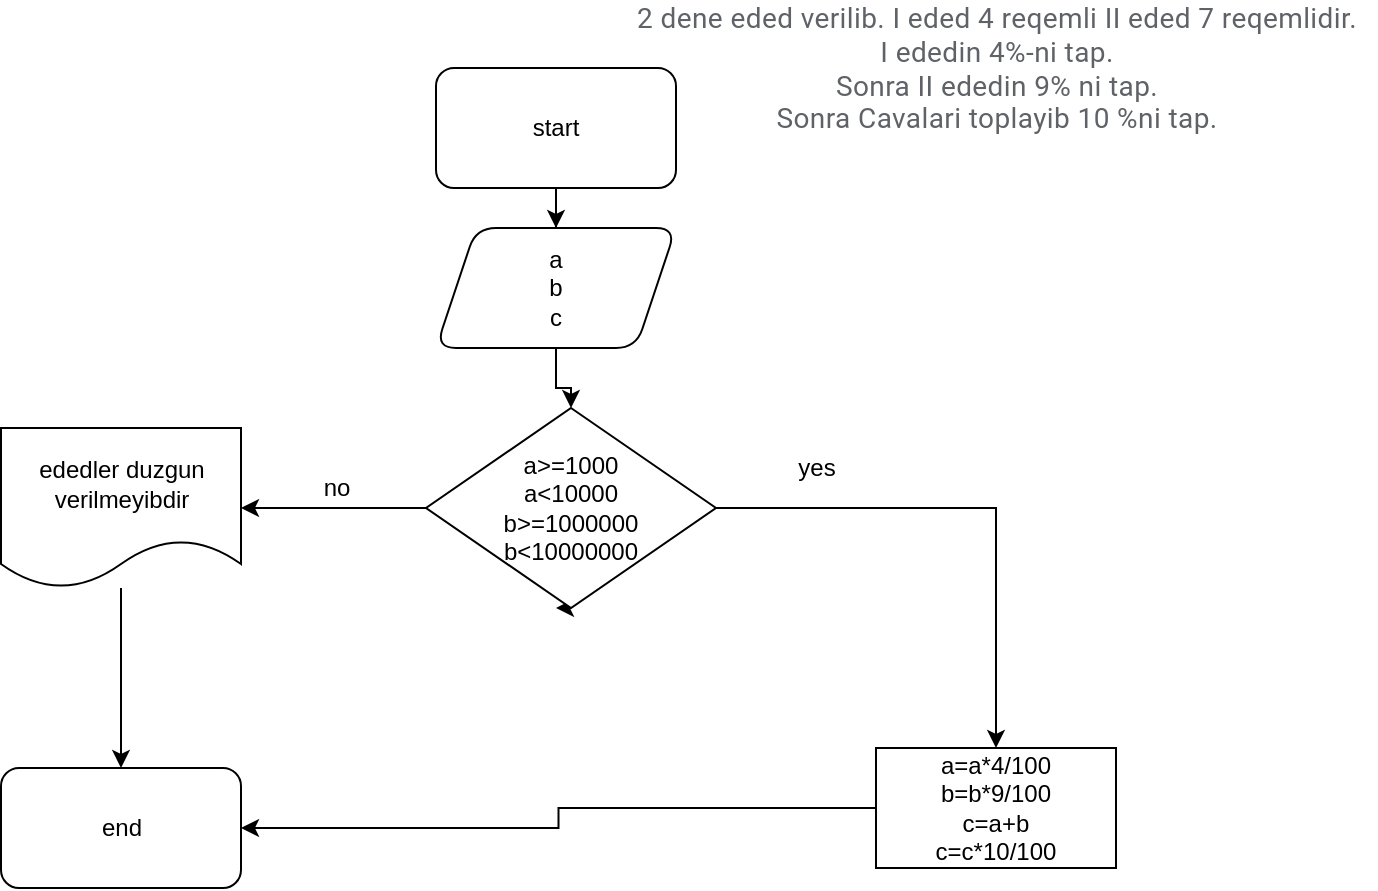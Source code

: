 <mxfile version="16.6.5" type="device"><diagram id="C5RBs43oDa-KdzZeNtuy" name="Page-1"><mxGraphModel dx="1278" dy="617" grid="1" gridSize="10" guides="1" tooltips="1" connect="1" arrows="1" fold="1" page="1" pageScale="1" pageWidth="827" pageHeight="1169" math="0" shadow="0"><root><mxCell id="WIyWlLk6GJQsqaUBKTNV-0"/><mxCell id="WIyWlLk6GJQsqaUBKTNV-1" parent="WIyWlLk6GJQsqaUBKTNV-0"/><mxCell id="VYJQ5KUWUoamfsEp3REf-3" value="" style="edgeStyle=orthogonalEdgeStyle;rounded=0;orthogonalLoop=1;jettySize=auto;html=1;" edge="1" parent="WIyWlLk6GJQsqaUBKTNV-1" source="VYJQ5KUWUoamfsEp3REf-0" target="VYJQ5KUWUoamfsEp3REf-2"><mxGeometry relative="1" as="geometry"/></mxCell><mxCell id="VYJQ5KUWUoamfsEp3REf-0" value="start" style="rounded=1;whiteSpace=wrap;html=1;" vertex="1" parent="WIyWlLk6GJQsqaUBKTNV-1"><mxGeometry x="270" y="50" width="120" height="60" as="geometry"/></mxCell><mxCell id="VYJQ5KUWUoamfsEp3REf-1" value="&lt;span style=&quot;color: rgb(95 , 99 , 104) ; font-family: &amp;#34;roboto&amp;#34; , &amp;#34;robotodraft&amp;#34; , &amp;#34;helvetica&amp;#34; , &amp;#34;arial&amp;#34; , sans-serif ; font-size: 14px ; letter-spacing: 0.2px ; background-color: rgb(255 , 255 , 255)&quot;&gt;2 dene eded verilib. I eded 4 reqemli II eded 7 reqemlidir.&lt;/span&gt;&lt;br style=&quot;color: rgb(95 , 99 , 104) ; font-family: &amp;#34;roboto&amp;#34; , &amp;#34;robotodraft&amp;#34; , &amp;#34;helvetica&amp;#34; , &amp;#34;arial&amp;#34; , sans-serif ; font-size: 14px ; letter-spacing: 0.2px ; background-color: rgb(255 , 255 , 255)&quot;&gt;&lt;span style=&quot;color: rgb(95 , 99 , 104) ; font-family: &amp;#34;roboto&amp;#34; , &amp;#34;robotodraft&amp;#34; , &amp;#34;helvetica&amp;#34; , &amp;#34;arial&amp;#34; , sans-serif ; font-size: 14px ; letter-spacing: 0.2px ; background-color: rgb(255 , 255 , 255)&quot;&gt;I ededin 4%-ni tap.&lt;/span&gt;&lt;br style=&quot;color: rgb(95 , 99 , 104) ; font-family: &amp;#34;roboto&amp;#34; , &amp;#34;robotodraft&amp;#34; , &amp;#34;helvetica&amp;#34; , &amp;#34;arial&amp;#34; , sans-serif ; font-size: 14px ; letter-spacing: 0.2px ; background-color: rgb(255 , 255 , 255)&quot;&gt;&lt;span style=&quot;color: rgb(95 , 99 , 104) ; font-family: &amp;#34;roboto&amp;#34; , &amp;#34;robotodraft&amp;#34; , &amp;#34;helvetica&amp;#34; , &amp;#34;arial&amp;#34; , sans-serif ; font-size: 14px ; letter-spacing: 0.2px ; background-color: rgb(255 , 255 , 255)&quot;&gt;Sonra II ededin 9% ni tap.&lt;/span&gt;&lt;br style=&quot;color: rgb(95 , 99 , 104) ; font-family: &amp;#34;roboto&amp;#34; , &amp;#34;robotodraft&amp;#34; , &amp;#34;helvetica&amp;#34; , &amp;#34;arial&amp;#34; , sans-serif ; font-size: 14px ; letter-spacing: 0.2px ; background-color: rgb(255 , 255 , 255)&quot;&gt;&lt;span style=&quot;color: rgb(95 , 99 , 104) ; font-family: &amp;#34;roboto&amp;#34; , &amp;#34;robotodraft&amp;#34; , &amp;#34;helvetica&amp;#34; , &amp;#34;arial&amp;#34; , sans-serif ; font-size: 14px ; letter-spacing: 0.2px ; background-color: rgb(255 , 255 , 255)&quot;&gt;Sonra Cavalari toplayib 10 %ni tap.&lt;/span&gt;" style="text;html=1;align=center;verticalAlign=middle;resizable=0;points=[];autosize=1;strokeColor=none;fillColor=none;" vertex="1" parent="WIyWlLk6GJQsqaUBKTNV-1"><mxGeometry x="360" y="20" width="380" height="60" as="geometry"/></mxCell><mxCell id="VYJQ5KUWUoamfsEp3REf-11" style="edgeStyle=orthogonalEdgeStyle;rounded=0;orthogonalLoop=1;jettySize=auto;html=1;exitX=0.5;exitY=1;exitDx=0;exitDy=0;" edge="1" parent="WIyWlLk6GJQsqaUBKTNV-1" source="VYJQ5KUWUoamfsEp3REf-2" target="VYJQ5KUWUoamfsEp3REf-10"><mxGeometry relative="1" as="geometry"/></mxCell><mxCell id="VYJQ5KUWUoamfsEp3REf-2" value="a&lt;br&gt;b&lt;br&gt;c" style="shape=parallelogram;perimeter=parallelogramPerimeter;whiteSpace=wrap;html=1;fixedSize=1;rounded=1;" vertex="1" parent="WIyWlLk6GJQsqaUBKTNV-1"><mxGeometry x="270" y="130" width="120" height="60" as="geometry"/></mxCell><mxCell id="VYJQ5KUWUoamfsEp3REf-13" style="edgeStyle=orthogonalEdgeStyle;rounded=0;orthogonalLoop=1;jettySize=auto;html=1;exitX=0.5;exitY=1;exitDx=0;exitDy=0;" edge="1" parent="WIyWlLk6GJQsqaUBKTNV-1" source="VYJQ5KUWUoamfsEp3REf-10"><mxGeometry relative="1" as="geometry"><mxPoint x="330" y="320" as="targetPoint"/></mxGeometry></mxCell><mxCell id="VYJQ5KUWUoamfsEp3REf-18" value="" style="edgeStyle=orthogonalEdgeStyle;rounded=0;orthogonalLoop=1;jettySize=auto;html=1;" edge="1" parent="WIyWlLk6GJQsqaUBKTNV-1" source="VYJQ5KUWUoamfsEp3REf-10" target="VYJQ5KUWUoamfsEp3REf-17"><mxGeometry relative="1" as="geometry"/></mxCell><mxCell id="VYJQ5KUWUoamfsEp3REf-20" value="" style="edgeStyle=orthogonalEdgeStyle;rounded=0;orthogonalLoop=1;jettySize=auto;html=1;" edge="1" parent="WIyWlLk6GJQsqaUBKTNV-1" source="VYJQ5KUWUoamfsEp3REf-10" target="VYJQ5KUWUoamfsEp3REf-19"><mxGeometry relative="1" as="geometry"/></mxCell><mxCell id="VYJQ5KUWUoamfsEp3REf-10" value="a&amp;gt;=1000&lt;br&gt;a&amp;lt;10000&lt;br&gt;b&amp;gt;=1000000&lt;br&gt;b&amp;lt;10000000" style="rhombus;whiteSpace=wrap;html=1;" vertex="1" parent="WIyWlLk6GJQsqaUBKTNV-1"><mxGeometry x="265" y="220" width="145" height="100" as="geometry"/></mxCell><mxCell id="VYJQ5KUWUoamfsEp3REf-23" style="edgeStyle=orthogonalEdgeStyle;rounded=0;orthogonalLoop=1;jettySize=auto;html=1;" edge="1" parent="WIyWlLk6GJQsqaUBKTNV-1" source="VYJQ5KUWUoamfsEp3REf-17" target="VYJQ5KUWUoamfsEp3REf-21"><mxGeometry relative="1" as="geometry"/></mxCell><mxCell id="VYJQ5KUWUoamfsEp3REf-17" value="a=a*4/100&lt;br&gt;b=b*9/100&lt;br&gt;c=a+b&lt;br&gt;c=c*10/100" style="whiteSpace=wrap;html=1;" vertex="1" parent="WIyWlLk6GJQsqaUBKTNV-1"><mxGeometry x="490" y="390" width="120" height="60" as="geometry"/></mxCell><mxCell id="VYJQ5KUWUoamfsEp3REf-22" value="" style="edgeStyle=orthogonalEdgeStyle;rounded=0;orthogonalLoop=1;jettySize=auto;html=1;" edge="1" parent="WIyWlLk6GJQsqaUBKTNV-1" source="VYJQ5KUWUoamfsEp3REf-19" target="VYJQ5KUWUoamfsEp3REf-21"><mxGeometry relative="1" as="geometry"/></mxCell><mxCell id="VYJQ5KUWUoamfsEp3REf-19" value="ededler duzgun verilmeyibdir" style="shape=document;whiteSpace=wrap;html=1;boundedLbl=1;" vertex="1" parent="WIyWlLk6GJQsqaUBKTNV-1"><mxGeometry x="52.5" y="230" width="120" height="80" as="geometry"/></mxCell><mxCell id="VYJQ5KUWUoamfsEp3REf-21" value="end" style="rounded=1;whiteSpace=wrap;html=1;" vertex="1" parent="WIyWlLk6GJQsqaUBKTNV-1"><mxGeometry x="52.5" y="400" width="120" height="60" as="geometry"/></mxCell><mxCell id="VYJQ5KUWUoamfsEp3REf-24" value="no" style="text;html=1;align=center;verticalAlign=middle;resizable=0;points=[];autosize=1;strokeColor=none;fillColor=none;" vertex="1" parent="WIyWlLk6GJQsqaUBKTNV-1"><mxGeometry x="205" y="250" width="30" height="20" as="geometry"/></mxCell><mxCell id="VYJQ5KUWUoamfsEp3REf-25" value="yes" style="text;html=1;align=center;verticalAlign=middle;resizable=0;points=[];autosize=1;strokeColor=none;fillColor=none;" vertex="1" parent="WIyWlLk6GJQsqaUBKTNV-1"><mxGeometry x="445" y="240" width="30" height="20" as="geometry"/></mxCell></root></mxGraphModel></diagram></mxfile>